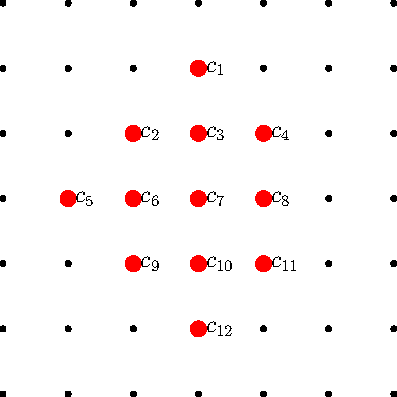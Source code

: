 size(7cm);
int n = 4;
pair c;
for(int x = -n+1; x < n; ++x){
  for(int y= -n+1; y < n; ++y){
    c = (x,y);
    dot(c);
  }
}
c = (0,2);
dot(c,red +8);
label("$c_1$",c,E);

c = (-1,1);
dot(c,red +8);
label("$c_2$",c,E);c = (0,0);

c = (0,1);
dot(c,red +8);
label("$c_3$",c,E);c = (0,0);

c = (1,1);
dot(c,red +8);
label("$c_4$",c,E);

c = (-2,0);
dot(c,red +8);
label("$c_5$",c,E);c = (0,0);

c = (-1,0);
dot(c,red +8);
label("$c_6$",c,E);c = (0,0);

c = (0,0);
dot(c,red +8);
label("$c_7$",c,E);c = (0,0);

c = (1,0);
dot(c,red +8);
label("$c_8$",c,E);c = (0,0);

c = (-1,-1);
dot(c,red +8);
label("$c_9$",c,E);

c = (0,-1);
dot(c,red +8);
label("$c_{10}$",c,E);c = (0,0);

c = (1,-1);
dot(c,red +8);
label("$c_{11}$",c,E);c = (0,0);

c = (0,-2);
dot(c,red +8);
label("$c_{12}$",c,E);


